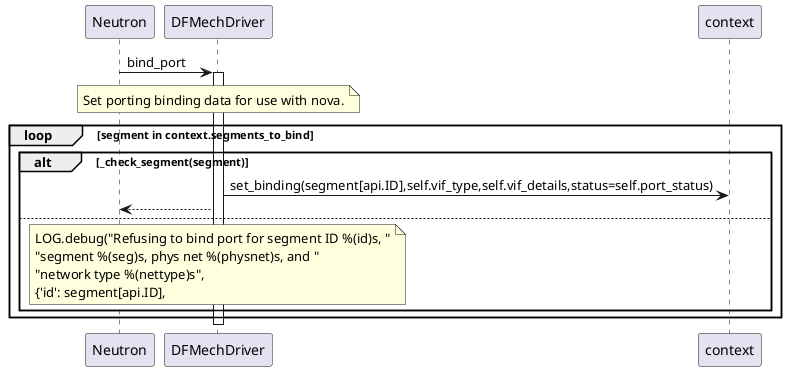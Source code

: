@startuml bind port
Neutron->DFMechDriver:bind_port
activate DFMechDriver
note over DFMechDriver
    Set porting binding data for use with nova.
end note
' Prepared porting binding data
loop segment in context.segments_to_bind
    alt _check_segment(segment)
        DFMechDriver->context:set_binding(segment[api.ID],self.vif_type,self.vif_details,status=self.port_status)

        DFMechDriver-->Neutron
    else
        note over DFMechDriver
            LOG.debug("Refusing to bind port for segment ID %(id)s, "
            "segment %(seg)s, phys net %(physnet)s, and "
            "network type %(nettype)s",
            {'id': segment[api.ID],
            'seg': segment[api.SEGMENTATION_ID],
            'physnet': segment[api.PHYSICAL_NETWORK],
            'nettype': segment[api.NETWORK_TYPE]})
        end note
    end
end
deactivate DFMechDriver
@enduml